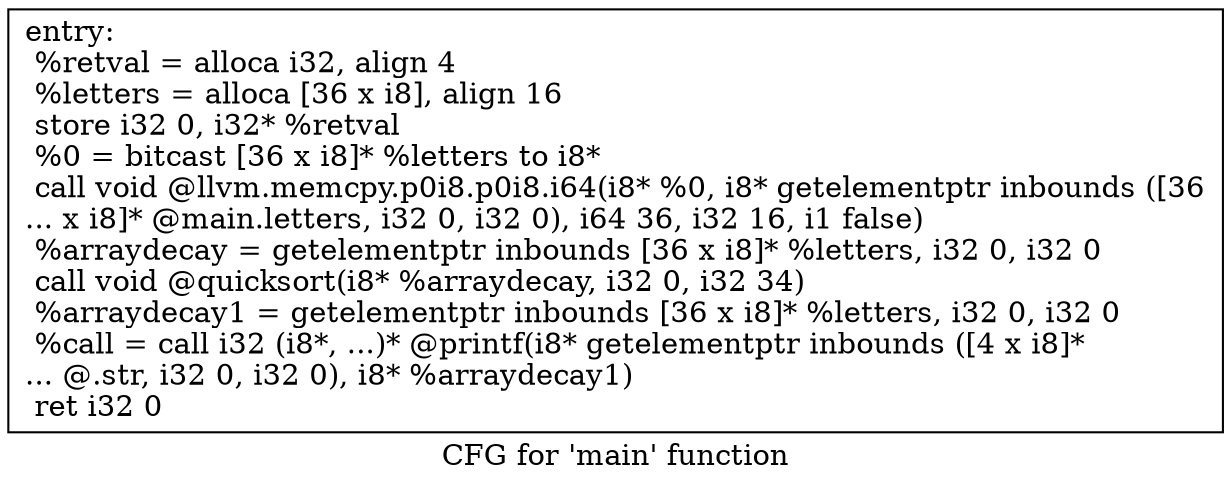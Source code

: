 digraph "CFG for 'main' function" {
	label="CFG for 'main' function";

	Node0x2c176b0 [shape=record,label="{entry:\l  %retval = alloca i32, align 4\l  %letters = alloca [36 x i8], align 16\l  store i32 0, i32* %retval\l  %0 = bitcast [36 x i8]* %letters to i8*\l  call void @llvm.memcpy.p0i8.p0i8.i64(i8* %0, i8* getelementptr inbounds ([36\l... x i8]* @main.letters, i32 0, i32 0), i64 36, i32 16, i1 false)\l  %arraydecay = getelementptr inbounds [36 x i8]* %letters, i32 0, i32 0\l  call void @quicksort(i8* %arraydecay, i32 0, i32 34)\l  %arraydecay1 = getelementptr inbounds [36 x i8]* %letters, i32 0, i32 0\l  %call = call i32 (i8*, ...)* @printf(i8* getelementptr inbounds ([4 x i8]*\l... @.str, i32 0, i32 0), i8* %arraydecay1)\l  ret i32 0\l}"];
}
